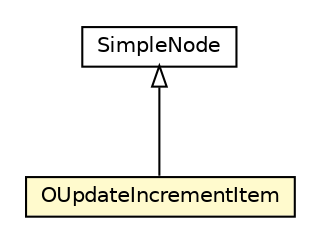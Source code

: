 #!/usr/local/bin/dot
#
# Class diagram 
# Generated by UMLGraph version R5_6-24-gf6e263 (http://www.umlgraph.org/)
#

digraph G {
	edge [fontname="Helvetica",fontsize=10,labelfontname="Helvetica",labelfontsize=10];
	node [fontname="Helvetica",fontsize=10,shape=plaintext];
	nodesep=0.25;
	ranksep=0.5;
	// com.orientechnologies.orient.core.sql.parser.OUpdateIncrementItem
	c4306863 [label=<<table title="com.orientechnologies.orient.core.sql.parser.OUpdateIncrementItem" border="0" cellborder="1" cellspacing="0" cellpadding="2" port="p" bgcolor="lemonChiffon" href="./OUpdateIncrementItem.html">
		<tr><td><table border="0" cellspacing="0" cellpadding="1">
<tr><td align="center" balign="center"> OUpdateIncrementItem </td></tr>
		</table></td></tr>
		</table>>, URL="./OUpdateIncrementItem.html", fontname="Helvetica", fontcolor="black", fontsize=10.0];
	// com.orientechnologies.orient.core.sql.parser.SimpleNode
	c4306898 [label=<<table title="com.orientechnologies.orient.core.sql.parser.SimpleNode" border="0" cellborder="1" cellspacing="0" cellpadding="2" port="p" href="./SimpleNode.html">
		<tr><td><table border="0" cellspacing="0" cellpadding="1">
<tr><td align="center" balign="center"> SimpleNode </td></tr>
		</table></td></tr>
		</table>>, URL="./SimpleNode.html", fontname="Helvetica", fontcolor="black", fontsize=10.0];
	//com.orientechnologies.orient.core.sql.parser.OUpdateIncrementItem extends com.orientechnologies.orient.core.sql.parser.SimpleNode
	c4306898:p -> c4306863:p [dir=back,arrowtail=empty];
}

